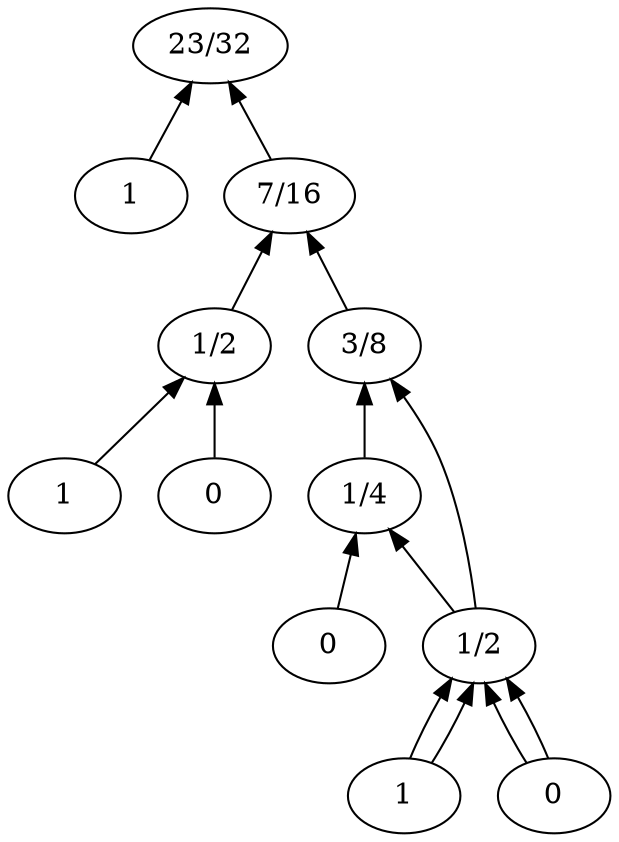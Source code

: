 digraph groma{
rankdir = BT;
node0 [label="23/32"];
node1 [label="1"];
node2 [label="7/16"];
node3 [label="1/2"];
node5 [label="1"];
node6 [label="0"];
node4 [label="3/8"];
node11 [label="1/2"];
node13 [label="1"];
node14 [label="0"];
node8 [label="1/4"];
node11 [label="1/2"];
node13 [label="1"];
node14 [label="0"];
node12 [label="0"];
node1 -> node0;
node2 -> node0;
node3 -> node2;
node5 -> node3;
node6 -> node3;
node4 -> node2;
node11 -> node4;
node13 -> node11;
node14 -> node11;
node8 -> node4;
node11 -> node8;
node13 -> node11;
node14 -> node11;
node12 -> node8;
}